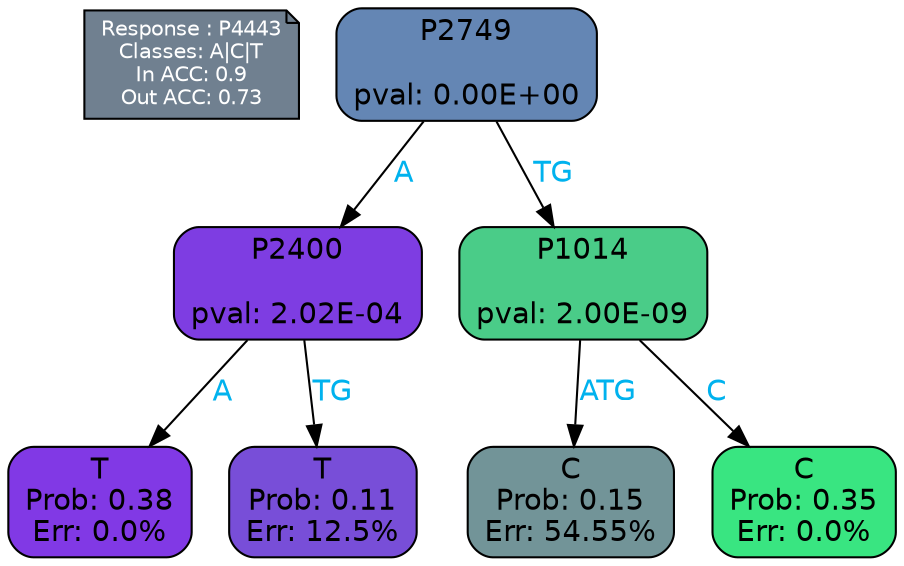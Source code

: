 digraph Tree {
node [shape=box, style="filled, rounded", color="black", fontname=helvetica] ;
graph [ranksep=equally, splines=polylines, bgcolor=transparent, dpi=600] ;
edge [fontname=helvetica] ;
LEGEND [label="Response : P4443
Classes: A|C|T
In ACC: 0.9
Out ACC: 0.73
",shape=note,align=left,style=filled,fillcolor="slategray",fontcolor="white",fontsize=10];1 [label="P2749

pval: 0.00E+00", fillcolor="#6486b4"] ;
2 [label="P2400

pval: 2.02E-04", fillcolor="#7e3de2"] ;
3 [label="T
Prob: 0.38
Err: 0.0%", fillcolor="#8139e5"] ;
4 [label="T
Prob: 0.11
Err: 12.5%", fillcolor="#784ed8"] ;
5 [label="P1014

pval: 2.00E-09", fillcolor="#4acc88"] ;
6 [label="C
Prob: 0.15
Err: 54.55%", fillcolor="#729498"] ;
7 [label="C
Prob: 0.35
Err: 0.0%", fillcolor="#39e581"] ;
1 -> 2 [label="A",fontcolor=deepskyblue2] ;
1 -> 5 [label="TG",fontcolor=deepskyblue2] ;
2 -> 3 [label="A",fontcolor=deepskyblue2] ;
2 -> 4 [label="TG",fontcolor=deepskyblue2] ;
5 -> 6 [label="ATG",fontcolor=deepskyblue2] ;
5 -> 7 [label="C",fontcolor=deepskyblue2] ;
{rank = same; 3;4;6;7;}{rank = same; LEGEND;1;}}